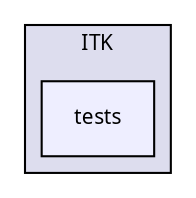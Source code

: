 digraph "tests" {
  compound=true
  node [ fontsize="10", fontname="FreeSans.ttf"];
  edge [ labelfontsize="10", labelfontname="FreeSans.ttf"];
  subgraph clusterdir_633daa82953e5b0f8006fca27b7e1ffb {
    graph [ bgcolor="#ddddee", pencolor="black", label="ITK" fontname="FreeSans.ttf", fontsize="10", URL="dir_633daa82953e5b0f8006fca27b7e1ffb.html"]
  dir_b5805391b592c320e472ccac8bed9a09 [shape=box, label="tests", style="filled", fillcolor="#eeeeff", pencolor="black", URL="dir_b5805391b592c320e472ccac8bed9a09.html"];
  }
}
